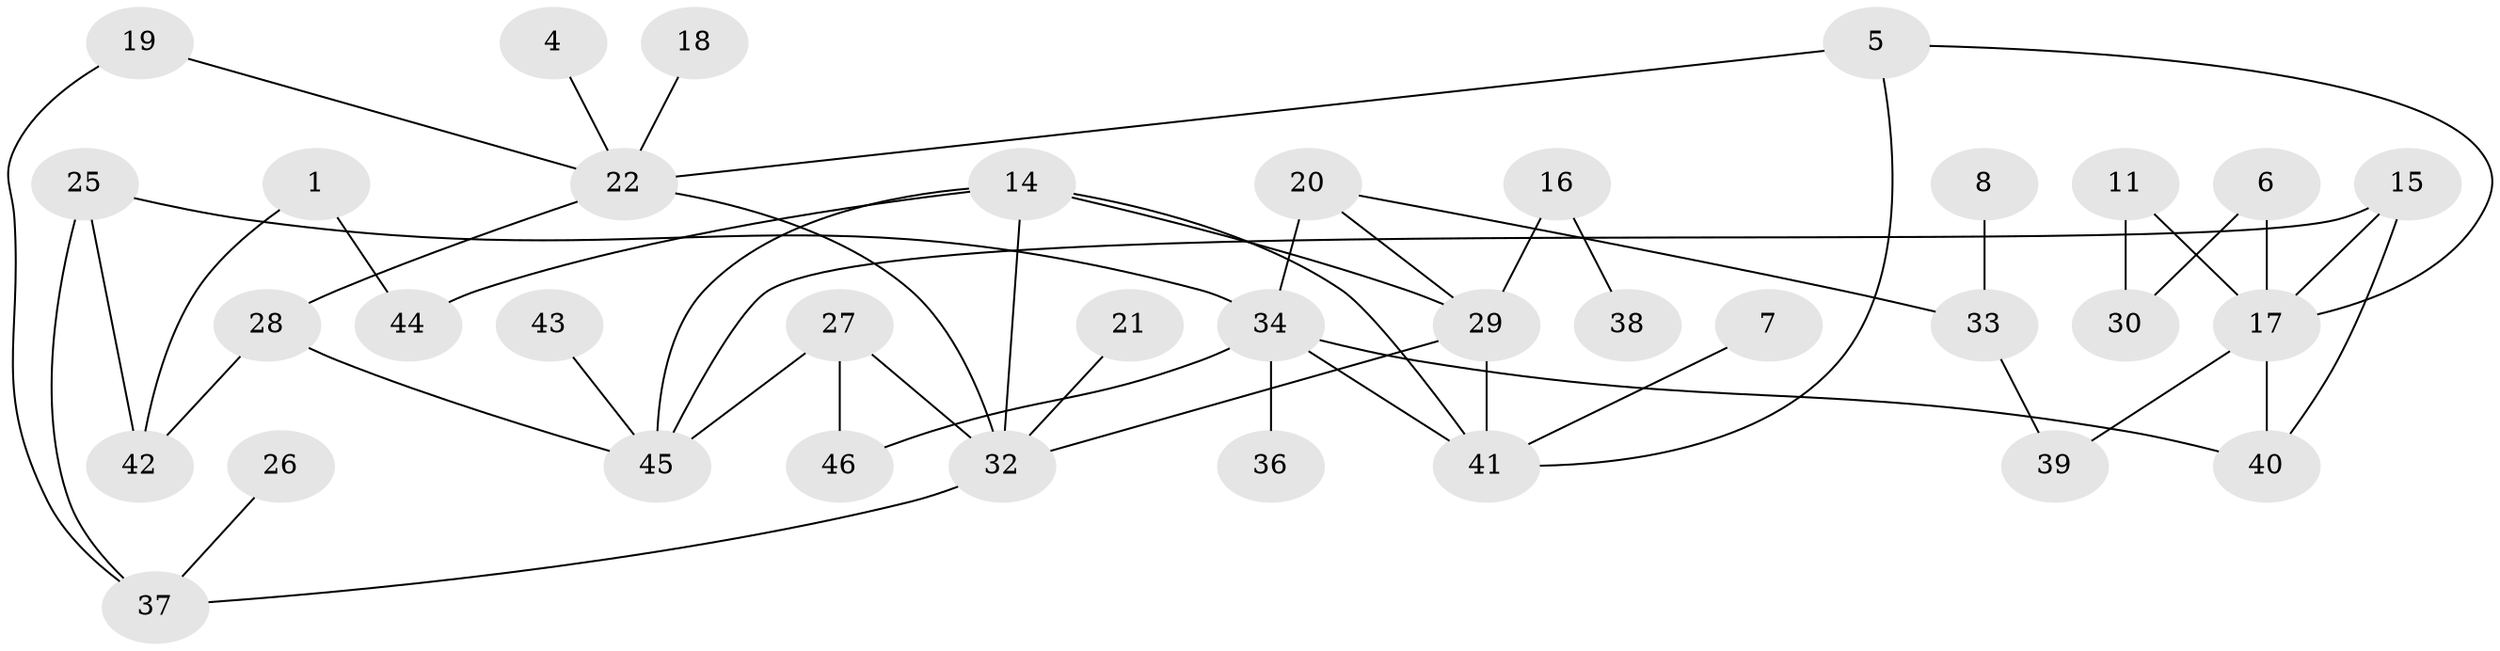 // original degree distribution, {2: 0.2967032967032967, 3: 0.17582417582417584, 7: 0.01098901098901099, 4: 0.14285714285714285, 0: 0.0989010989010989, 1: 0.25274725274725274, 6: 0.02197802197802198}
// Generated by graph-tools (version 1.1) at 2025/35/03/04/25 23:35:52]
// undirected, 36 vertices, 51 edges
graph export_dot {
  node [color=gray90,style=filled];
  1;
  4;
  5;
  6;
  7;
  8;
  11;
  14;
  15;
  16;
  17;
  18;
  19;
  20;
  21;
  22;
  25;
  26;
  27;
  28;
  29;
  30;
  32;
  33;
  34;
  36;
  37;
  38;
  39;
  40;
  41;
  42;
  43;
  44;
  45;
  46;
  1 -- 42 [weight=1.0];
  1 -- 44 [weight=1.0];
  4 -- 22 [weight=1.0];
  5 -- 17 [weight=1.0];
  5 -- 22 [weight=1.0];
  5 -- 41 [weight=1.0];
  6 -- 17 [weight=1.0];
  6 -- 30 [weight=1.0];
  7 -- 41 [weight=1.0];
  8 -- 33 [weight=1.0];
  11 -- 17 [weight=1.0];
  11 -- 30 [weight=1.0];
  14 -- 29 [weight=1.0];
  14 -- 32 [weight=1.0];
  14 -- 41 [weight=1.0];
  14 -- 44 [weight=1.0];
  14 -- 45 [weight=1.0];
  15 -- 17 [weight=1.0];
  15 -- 40 [weight=1.0];
  15 -- 45 [weight=1.0];
  16 -- 29 [weight=1.0];
  16 -- 38 [weight=1.0];
  17 -- 39 [weight=1.0];
  17 -- 40 [weight=1.0];
  18 -- 22 [weight=1.0];
  19 -- 22 [weight=1.0];
  19 -- 37 [weight=1.0];
  20 -- 29 [weight=1.0];
  20 -- 33 [weight=1.0];
  20 -- 34 [weight=2.0];
  21 -- 32 [weight=1.0];
  22 -- 28 [weight=1.0];
  22 -- 32 [weight=1.0];
  25 -- 34 [weight=1.0];
  25 -- 37 [weight=1.0];
  25 -- 42 [weight=1.0];
  26 -- 37 [weight=1.0];
  27 -- 32 [weight=1.0];
  27 -- 45 [weight=1.0];
  27 -- 46 [weight=2.0];
  28 -- 42 [weight=1.0];
  28 -- 45 [weight=1.0];
  29 -- 32 [weight=1.0];
  29 -- 41 [weight=1.0];
  32 -- 37 [weight=1.0];
  33 -- 39 [weight=1.0];
  34 -- 36 [weight=1.0];
  34 -- 40 [weight=1.0];
  34 -- 41 [weight=1.0];
  34 -- 46 [weight=1.0];
  43 -- 45 [weight=1.0];
}
